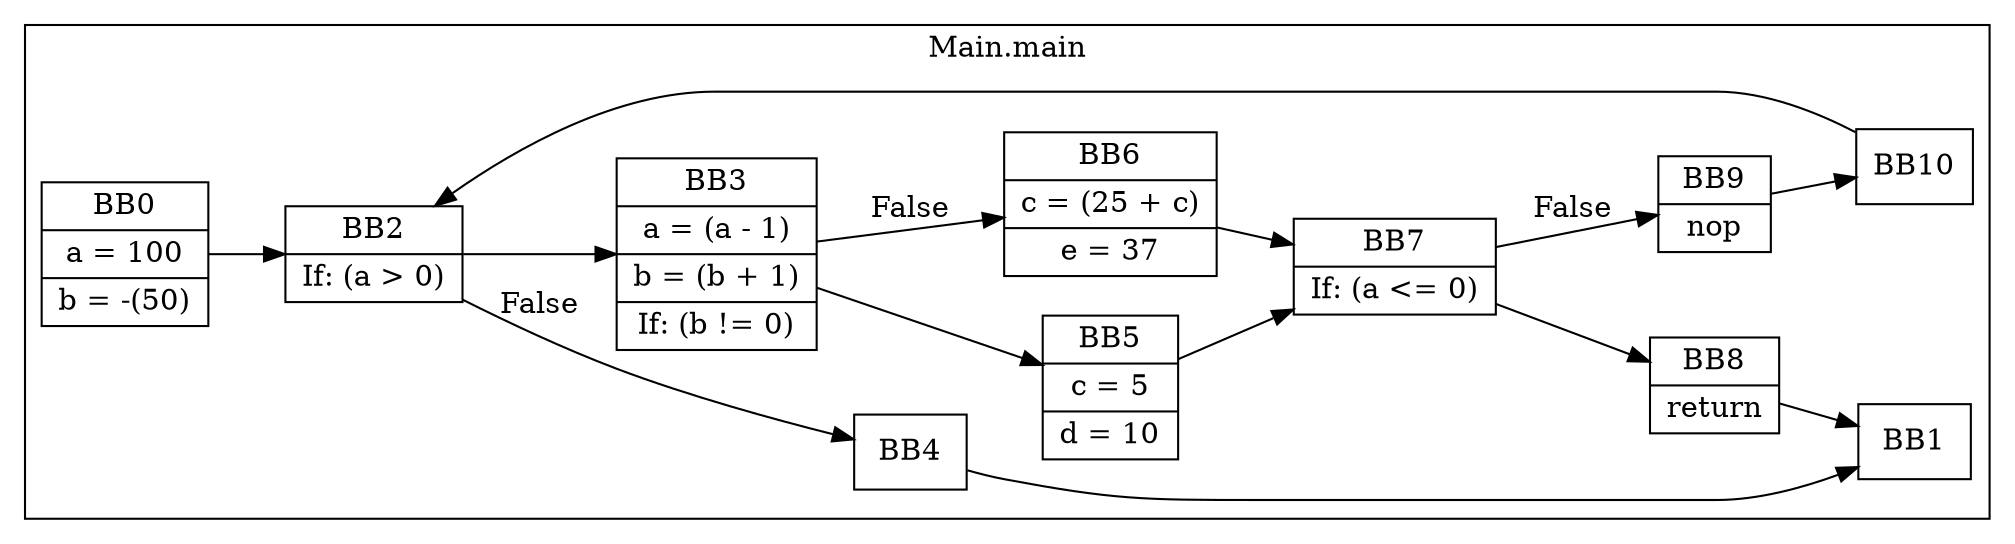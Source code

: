 digraph G {
  graph [ rankdir = "LR" ];
  subgraph cluster_0 {
    label = "Main.main"
    M0_BB0 [
      shape="record"
      label="BB0|a = 100|b = -(50)"
    ];
    M0_BB0 -> M0_BB2;
    M0_BB1 [
      shape="record"
      label="BB1"
    ];
    M0_BB2 [
      shape="record"
      label="BB2|If: (a \> 0)"
    ];
    M0_BB2 -> M0_BB3;
    M0_BB2 -> M0_BB4 [label="False"];
    M0_BB3 [
      shape="record"
      label="BB3|a = (a - 1)|b = (b + 1)|If: (b != 0)"
    ];
    M0_BB3 -> M0_BB5;
    M0_BB3 -> M0_BB6 [label="False"];
    M0_BB4 [
      shape="record"
      label="BB4"
    ];
    M0_BB4 -> M0_BB1;
    M0_BB5 [
      shape="record"
      label="BB5|c = 5|d = 10"
    ];
    M0_BB5 -> M0_BB7;
    M0_BB6 [
      shape="record"
      label="BB6|c = (25 + c)|e = 37"
    ];
    M0_BB6 -> M0_BB7;
    M0_BB7 [
      shape="record"
      label="BB7|If: (a \<= 0)"
    ];
    M0_BB7 -> M0_BB8;
    M0_BB7 -> M0_BB9 [label="False"];
    M0_BB8 [
      shape="record"
      label="BB8|return"
    ];
    M0_BB8 -> M0_BB1;
    M0_BB9 [
      shape="record"
      label="BB9|nop"
    ];
    M0_BB9 -> M0_BB10;
    M0_BB10 [
      shape="record"
      label="BB10"
    ];
    M0_BB10 -> M0_BB2;
  }
}
